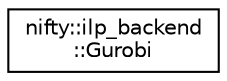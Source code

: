 digraph "Graphical Class Hierarchy"
{
  edge [fontname="Helvetica",fontsize="10",labelfontname="Helvetica",labelfontsize="10"];
  node [fontname="Helvetica",fontsize="10",shape=record];
  rankdir="LR";
  Node1 [label="nifty::ilp_backend\l::Gurobi",height=0.2,width=0.4,color="black", fillcolor="white", style="filled",URL="$classnifty_1_1ilp__backend_1_1Gurobi.html"];
}

